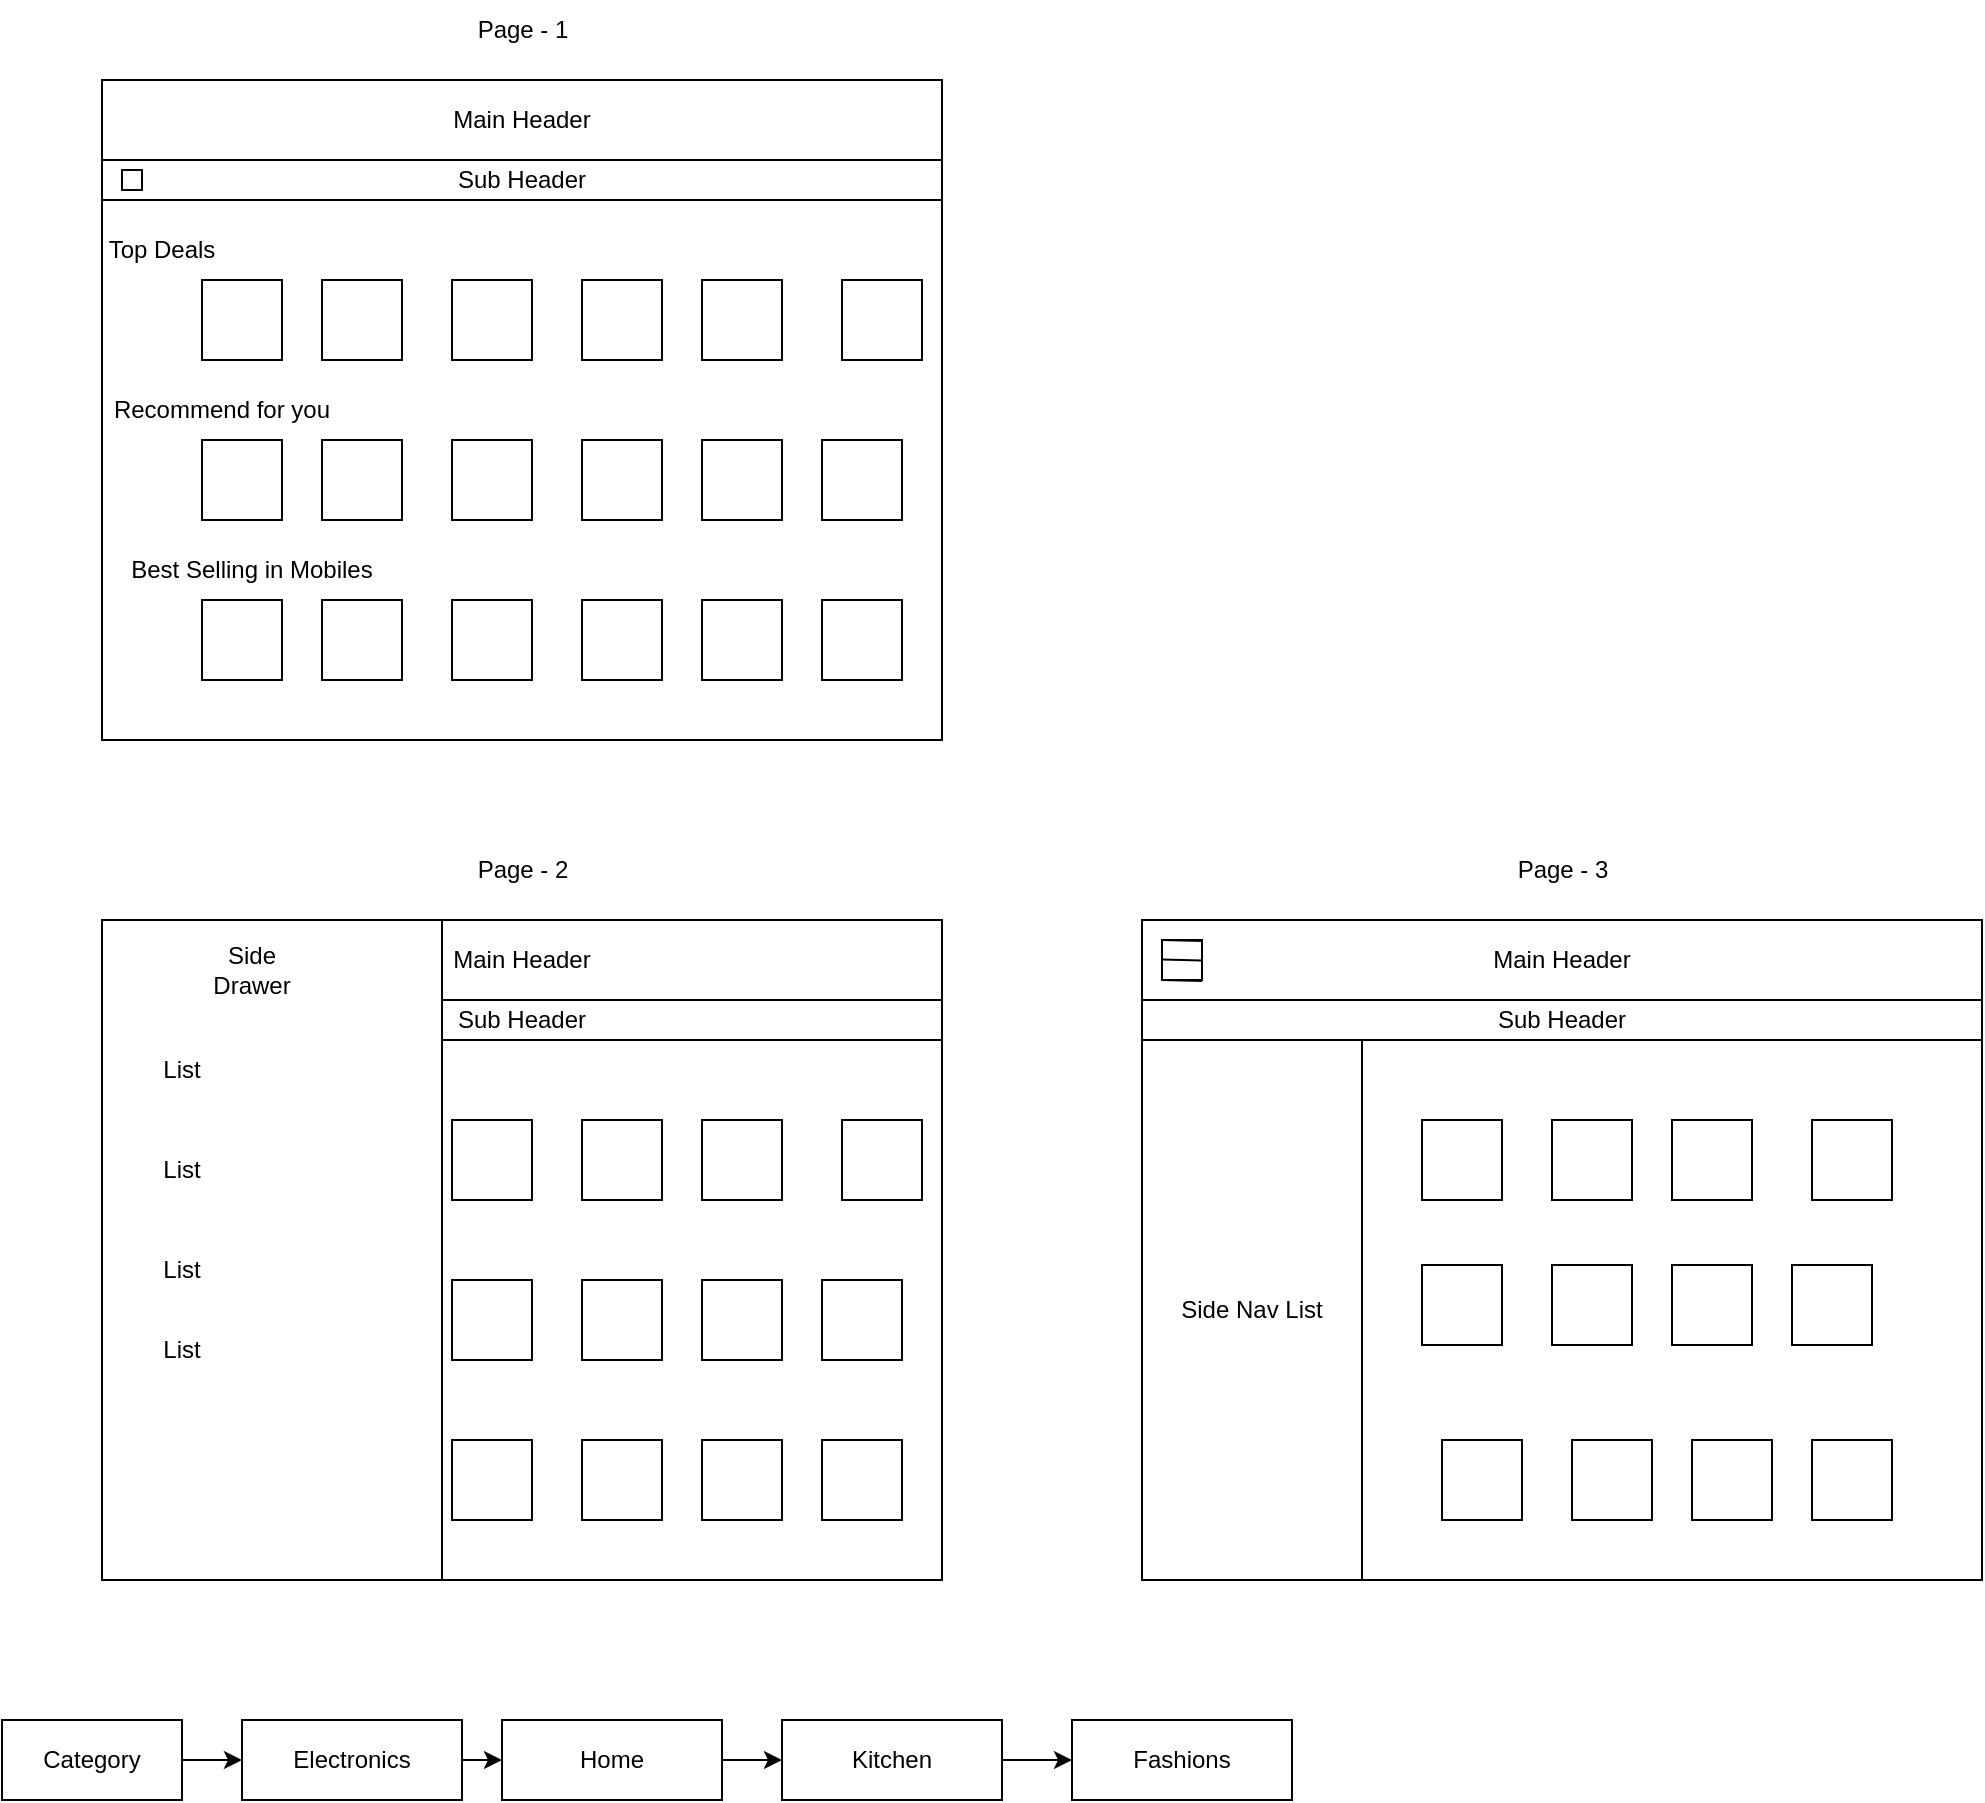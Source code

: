 <mxfile version="24.2.5" type="device">
  <diagram name="Page-1" id="jMFpXd87eeTZ9PbeJNQF">
    <mxGraphModel dx="1036" dy="606" grid="1" gridSize="10" guides="1" tooltips="1" connect="1" arrows="1" fold="1" page="1" pageScale="1" pageWidth="583" pageHeight="827" math="0" shadow="0">
      <root>
        <mxCell id="0" />
        <mxCell id="1" parent="0" />
        <mxCell id="hBS1JggLQSloE5VWETFf-1" value="" style="rounded=0;whiteSpace=wrap;html=1;fontStyle=0" parent="1" vertex="1">
          <mxGeometry x="50" y="50" width="420" height="330" as="geometry" />
        </mxCell>
        <mxCell id="hBS1JggLQSloE5VWETFf-2" value="Page - 1" style="text;html=1;align=center;verticalAlign=middle;resizable=0;points=[];autosize=1;strokeColor=none;fillColor=none;" parent="1" vertex="1">
          <mxGeometry x="225" y="10" width="70" height="30" as="geometry" />
        </mxCell>
        <mxCell id="hBS1JggLQSloE5VWETFf-3" value="Main Header" style="rounded=0;whiteSpace=wrap;html=1;" parent="1" vertex="1">
          <mxGeometry x="50" y="50" width="420" height="40" as="geometry" />
        </mxCell>
        <mxCell id="hBS1JggLQSloE5VWETFf-5" value="Sub Header" style="rounded=0;whiteSpace=wrap;html=1;" parent="1" vertex="1">
          <mxGeometry x="50" y="90" width="420" height="20" as="geometry" />
        </mxCell>
        <mxCell id="hBS1JggLQSloE5VWETFf-6" value="Top Deals" style="text;html=1;align=center;verticalAlign=middle;whiteSpace=wrap;rounded=0;" parent="1" vertex="1">
          <mxGeometry x="50" y="120" width="60" height="30" as="geometry" />
        </mxCell>
        <mxCell id="hBS1JggLQSloE5VWETFf-7" value="" style="whiteSpace=wrap;html=1;aspect=fixed;" parent="1" vertex="1">
          <mxGeometry x="100" y="150" width="40" height="40" as="geometry" />
        </mxCell>
        <mxCell id="hBS1JggLQSloE5VWETFf-8" value="" style="whiteSpace=wrap;html=1;aspect=fixed;" parent="1" vertex="1">
          <mxGeometry x="160" y="150" width="40" height="40" as="geometry" />
        </mxCell>
        <mxCell id="hBS1JggLQSloE5VWETFf-9" value="" style="whiteSpace=wrap;html=1;aspect=fixed;" parent="1" vertex="1">
          <mxGeometry x="225" y="150" width="40" height="40" as="geometry" />
        </mxCell>
        <mxCell id="hBS1JggLQSloE5VWETFf-10" value="" style="whiteSpace=wrap;html=1;aspect=fixed;" parent="1" vertex="1">
          <mxGeometry x="290" y="150" width="40" height="40" as="geometry" />
        </mxCell>
        <mxCell id="hBS1JggLQSloE5VWETFf-11" value="" style="whiteSpace=wrap;html=1;aspect=fixed;" parent="1" vertex="1">
          <mxGeometry x="420" y="150" width="40" height="40" as="geometry" />
        </mxCell>
        <mxCell id="hBS1JggLQSloE5VWETFf-12" value="" style="whiteSpace=wrap;html=1;aspect=fixed;" parent="1" vertex="1">
          <mxGeometry x="350" y="150" width="40" height="40" as="geometry" />
        </mxCell>
        <mxCell id="hBS1JggLQSloE5VWETFf-15" value="Recommend for you" style="text;html=1;align=center;verticalAlign=middle;whiteSpace=wrap;rounded=0;" parent="1" vertex="1">
          <mxGeometry x="50" y="200" width="120" height="30" as="geometry" />
        </mxCell>
        <mxCell id="hBS1JggLQSloE5VWETFf-16" value="" style="whiteSpace=wrap;html=1;aspect=fixed;" parent="1" vertex="1">
          <mxGeometry x="100" y="230" width="40" height="40" as="geometry" />
        </mxCell>
        <mxCell id="hBS1JggLQSloE5VWETFf-17" value="" style="whiteSpace=wrap;html=1;aspect=fixed;" parent="1" vertex="1">
          <mxGeometry x="160" y="230" width="40" height="40" as="geometry" />
        </mxCell>
        <mxCell id="hBS1JggLQSloE5VWETFf-18" value="" style="whiteSpace=wrap;html=1;aspect=fixed;" parent="1" vertex="1">
          <mxGeometry x="225" y="230" width="40" height="40" as="geometry" />
        </mxCell>
        <mxCell id="hBS1JggLQSloE5VWETFf-19" value="" style="whiteSpace=wrap;html=1;aspect=fixed;" parent="1" vertex="1">
          <mxGeometry x="290" y="230" width="40" height="40" as="geometry" />
        </mxCell>
        <mxCell id="hBS1JggLQSloE5VWETFf-20" value="" style="whiteSpace=wrap;html=1;aspect=fixed;" parent="1" vertex="1">
          <mxGeometry x="350" y="230" width="40" height="40" as="geometry" />
        </mxCell>
        <mxCell id="hBS1JggLQSloE5VWETFf-22" value="" style="whiteSpace=wrap;html=1;aspect=fixed;" parent="1" vertex="1">
          <mxGeometry x="410" y="230" width="40" height="40" as="geometry" />
        </mxCell>
        <mxCell id="hBS1JggLQSloE5VWETFf-24" value="Best Selling in Mobiles" style="text;html=1;align=center;verticalAlign=middle;whiteSpace=wrap;rounded=0;" parent="1" vertex="1">
          <mxGeometry x="50" y="280" width="150" height="30" as="geometry" />
        </mxCell>
        <mxCell id="hBS1JggLQSloE5VWETFf-25" value="" style="whiteSpace=wrap;html=1;aspect=fixed;" parent="1" vertex="1">
          <mxGeometry x="100" y="310" width="40" height="40" as="geometry" />
        </mxCell>
        <mxCell id="hBS1JggLQSloE5VWETFf-26" value="" style="whiteSpace=wrap;html=1;aspect=fixed;" parent="1" vertex="1">
          <mxGeometry x="160" y="310" width="40" height="40" as="geometry" />
        </mxCell>
        <mxCell id="hBS1JggLQSloE5VWETFf-27" value="" style="whiteSpace=wrap;html=1;aspect=fixed;" parent="1" vertex="1">
          <mxGeometry x="225" y="310" width="40" height="40" as="geometry" />
        </mxCell>
        <mxCell id="hBS1JggLQSloE5VWETFf-28" value="" style="whiteSpace=wrap;html=1;aspect=fixed;" parent="1" vertex="1">
          <mxGeometry x="290" y="310" width="40" height="40" as="geometry" />
        </mxCell>
        <mxCell id="hBS1JggLQSloE5VWETFf-29" value="" style="whiteSpace=wrap;html=1;aspect=fixed;" parent="1" vertex="1">
          <mxGeometry x="350" y="310" width="40" height="40" as="geometry" />
        </mxCell>
        <mxCell id="hBS1JggLQSloE5VWETFf-30" value="" style="whiteSpace=wrap;html=1;aspect=fixed;" parent="1" vertex="1">
          <mxGeometry x="410" y="310" width="40" height="40" as="geometry" />
        </mxCell>
        <mxCell id="hBS1JggLQSloE5VWETFf-39" value="" style="rounded=0;whiteSpace=wrap;html=1;fontStyle=0" parent="1" vertex="1">
          <mxGeometry x="50" y="470" width="420" height="330" as="geometry" />
        </mxCell>
        <mxCell id="hBS1JggLQSloE5VWETFf-40" value="Page - 2" style="text;html=1;align=center;verticalAlign=middle;resizable=0;points=[];autosize=1;strokeColor=none;fillColor=none;" parent="1" vertex="1">
          <mxGeometry x="225" y="430" width="70" height="30" as="geometry" />
        </mxCell>
        <mxCell id="hBS1JggLQSloE5VWETFf-41" value="Main Header" style="rounded=0;whiteSpace=wrap;html=1;" parent="1" vertex="1">
          <mxGeometry x="50" y="470" width="420" height="40" as="geometry" />
        </mxCell>
        <mxCell id="hBS1JggLQSloE5VWETFf-42" value="Sub Header" style="rounded=0;whiteSpace=wrap;html=1;" parent="1" vertex="1">
          <mxGeometry x="50" y="510" width="420" height="20" as="geometry" />
        </mxCell>
        <mxCell id="hBS1JggLQSloE5VWETFf-43" value="Top Deals" style="text;html=1;align=center;verticalAlign=middle;whiteSpace=wrap;rounded=0;" parent="1" vertex="1">
          <mxGeometry x="50" y="540" width="60" height="30" as="geometry" />
        </mxCell>
        <mxCell id="hBS1JggLQSloE5VWETFf-44" value="" style="whiteSpace=wrap;html=1;aspect=fixed;" parent="1" vertex="1">
          <mxGeometry x="100" y="570" width="40" height="40" as="geometry" />
        </mxCell>
        <mxCell id="hBS1JggLQSloE5VWETFf-45" value="" style="whiteSpace=wrap;html=1;aspect=fixed;" parent="1" vertex="1">
          <mxGeometry x="160" y="570" width="40" height="40" as="geometry" />
        </mxCell>
        <mxCell id="hBS1JggLQSloE5VWETFf-46" value="" style="whiteSpace=wrap;html=1;aspect=fixed;" parent="1" vertex="1">
          <mxGeometry x="225" y="570" width="40" height="40" as="geometry" />
        </mxCell>
        <mxCell id="hBS1JggLQSloE5VWETFf-47" value="" style="whiteSpace=wrap;html=1;aspect=fixed;" parent="1" vertex="1">
          <mxGeometry x="290" y="570" width="40" height="40" as="geometry" />
        </mxCell>
        <mxCell id="hBS1JggLQSloE5VWETFf-48" value="" style="whiteSpace=wrap;html=1;aspect=fixed;" parent="1" vertex="1">
          <mxGeometry x="420" y="570" width="40" height="40" as="geometry" />
        </mxCell>
        <mxCell id="hBS1JggLQSloE5VWETFf-49" value="" style="whiteSpace=wrap;html=1;aspect=fixed;" parent="1" vertex="1">
          <mxGeometry x="350" y="570" width="40" height="40" as="geometry" />
        </mxCell>
        <mxCell id="hBS1JggLQSloE5VWETFf-50" value="Recommend for you" style="text;html=1;align=center;verticalAlign=middle;whiteSpace=wrap;rounded=0;" parent="1" vertex="1">
          <mxGeometry x="50" y="620" width="120" height="30" as="geometry" />
        </mxCell>
        <mxCell id="hBS1JggLQSloE5VWETFf-51" value="" style="whiteSpace=wrap;html=1;aspect=fixed;" parent="1" vertex="1">
          <mxGeometry x="100" y="650" width="40" height="40" as="geometry" />
        </mxCell>
        <mxCell id="hBS1JggLQSloE5VWETFf-52" value="" style="whiteSpace=wrap;html=1;aspect=fixed;" parent="1" vertex="1">
          <mxGeometry x="160" y="650" width="40" height="40" as="geometry" />
        </mxCell>
        <mxCell id="hBS1JggLQSloE5VWETFf-53" value="" style="whiteSpace=wrap;html=1;aspect=fixed;" parent="1" vertex="1">
          <mxGeometry x="225" y="650" width="40" height="40" as="geometry" />
        </mxCell>
        <mxCell id="hBS1JggLQSloE5VWETFf-54" value="" style="whiteSpace=wrap;html=1;aspect=fixed;" parent="1" vertex="1">
          <mxGeometry x="290" y="650" width="40" height="40" as="geometry" />
        </mxCell>
        <mxCell id="hBS1JggLQSloE5VWETFf-55" value="" style="whiteSpace=wrap;html=1;aspect=fixed;" parent="1" vertex="1">
          <mxGeometry x="350" y="650" width="40" height="40" as="geometry" />
        </mxCell>
        <mxCell id="hBS1JggLQSloE5VWETFf-56" value="" style="whiteSpace=wrap;html=1;aspect=fixed;" parent="1" vertex="1">
          <mxGeometry x="410" y="650" width="40" height="40" as="geometry" />
        </mxCell>
        <mxCell id="hBS1JggLQSloE5VWETFf-57" value="Best Selling in Mobiles" style="text;html=1;align=center;verticalAlign=middle;whiteSpace=wrap;rounded=0;" parent="1" vertex="1">
          <mxGeometry x="50" y="700" width="150" height="30" as="geometry" />
        </mxCell>
        <mxCell id="hBS1JggLQSloE5VWETFf-58" value="" style="whiteSpace=wrap;html=1;aspect=fixed;" parent="1" vertex="1">
          <mxGeometry x="100" y="730" width="40" height="40" as="geometry" />
        </mxCell>
        <mxCell id="hBS1JggLQSloE5VWETFf-59" value="" style="whiteSpace=wrap;html=1;aspect=fixed;" parent="1" vertex="1">
          <mxGeometry x="160" y="730" width="40" height="40" as="geometry" />
        </mxCell>
        <mxCell id="hBS1JggLQSloE5VWETFf-60" value="" style="whiteSpace=wrap;html=1;aspect=fixed;" parent="1" vertex="1">
          <mxGeometry x="225" y="730" width="40" height="40" as="geometry" />
        </mxCell>
        <mxCell id="hBS1JggLQSloE5VWETFf-61" value="" style="whiteSpace=wrap;html=1;aspect=fixed;" parent="1" vertex="1">
          <mxGeometry x="290" y="730" width="40" height="40" as="geometry" />
        </mxCell>
        <mxCell id="hBS1JggLQSloE5VWETFf-62" value="" style="whiteSpace=wrap;html=1;aspect=fixed;" parent="1" vertex="1">
          <mxGeometry x="350" y="730" width="40" height="40" as="geometry" />
        </mxCell>
        <mxCell id="hBS1JggLQSloE5VWETFf-63" value="" style="whiteSpace=wrap;html=1;aspect=fixed;" parent="1" vertex="1">
          <mxGeometry x="410" y="730" width="40" height="40" as="geometry" />
        </mxCell>
        <mxCell id="hBS1JggLQSloE5VWETFf-64" value="" style="whiteSpace=wrap;html=1;aspect=fixed;" parent="1" vertex="1">
          <mxGeometry x="60" y="480" width="20" height="20" as="geometry" />
        </mxCell>
        <mxCell id="hBS1JggLQSloE5VWETFf-65" value="" style="endArrow=none;html=1;rounded=0;" parent="1" edge="1">
          <mxGeometry width="50" height="50" relative="1" as="geometry">
            <mxPoint x="60" y="489.75" as="sourcePoint" />
            <mxPoint x="80" y="490.25" as="targetPoint" />
          </mxGeometry>
        </mxCell>
        <mxCell id="hBS1JggLQSloE5VWETFf-66" value="" style="endArrow=none;html=1;rounded=0;" parent="1" edge="1">
          <mxGeometry width="50" height="50" relative="1" as="geometry">
            <mxPoint x="60" y="480" as="sourcePoint" />
            <mxPoint x="80" y="480.5" as="targetPoint" />
          </mxGeometry>
        </mxCell>
        <mxCell id="hBS1JggLQSloE5VWETFf-67" value="" style="endArrow=none;html=1;rounded=0;" parent="1" edge="1">
          <mxGeometry width="50" height="50" relative="1" as="geometry">
            <mxPoint x="60" y="500" as="sourcePoint" />
            <mxPoint x="80" y="500.5" as="targetPoint" />
          </mxGeometry>
        </mxCell>
        <mxCell id="hBS1JggLQSloE5VWETFf-68" value="" style="rounded=0;whiteSpace=wrap;html=1;" parent="1" vertex="1">
          <mxGeometry x="50" y="470" width="170" height="330" as="geometry" />
        </mxCell>
        <mxCell id="hBS1JggLQSloE5VWETFf-69" value="Side Drawer" style="text;html=1;align=center;verticalAlign=middle;whiteSpace=wrap;rounded=0;" parent="1" vertex="1">
          <mxGeometry x="95" y="480" width="60" height="30" as="geometry" />
        </mxCell>
        <mxCell id="hBS1JggLQSloE5VWETFf-70" value="List" style="text;html=1;align=center;verticalAlign=middle;whiteSpace=wrap;rounded=0;" parent="1" vertex="1">
          <mxGeometry x="60" y="530" width="60" height="30" as="geometry" />
        </mxCell>
        <mxCell id="hBS1JggLQSloE5VWETFf-71" value="List" style="text;html=1;align=center;verticalAlign=middle;whiteSpace=wrap;rounded=0;" parent="1" vertex="1">
          <mxGeometry x="60" y="580" width="60" height="30" as="geometry" />
        </mxCell>
        <mxCell id="hBS1JggLQSloE5VWETFf-72" value="List" style="text;html=1;align=center;verticalAlign=middle;whiteSpace=wrap;rounded=0;" parent="1" vertex="1">
          <mxGeometry x="60" y="630" width="60" height="30" as="geometry" />
        </mxCell>
        <mxCell id="hBS1JggLQSloE5VWETFf-73" value="List" style="text;html=1;align=center;verticalAlign=middle;whiteSpace=wrap;rounded=0;" parent="1" vertex="1">
          <mxGeometry x="60" y="670" width="60" height="30" as="geometry" />
        </mxCell>
        <mxCell id="hBS1JggLQSloE5VWETFf-74" value="" style="rounded=0;whiteSpace=wrap;html=1;" parent="1" vertex="1">
          <mxGeometry x="60" y="95" width="10" height="10" as="geometry" />
        </mxCell>
        <mxCell id="hBS1JggLQSloE5VWETFf-77" value="" style="edgeStyle=orthogonalEdgeStyle;rounded=0;orthogonalLoop=1;jettySize=auto;html=1;entryX=0;entryY=0.5;entryDx=0;entryDy=0;" parent="1" source="hBS1JggLQSloE5VWETFf-75" target="hBS1JggLQSloE5VWETFf-76" edge="1">
          <mxGeometry relative="1" as="geometry">
            <mxPoint x="160" y="890" as="targetPoint" />
            <Array as="points" />
          </mxGeometry>
        </mxCell>
        <mxCell id="hBS1JggLQSloE5VWETFf-75" value="Category" style="rounded=0;whiteSpace=wrap;html=1;" parent="1" vertex="1">
          <mxGeometry y="870" width="90" height="40" as="geometry" />
        </mxCell>
        <mxCell id="hBS1JggLQSloE5VWETFf-79" value="" style="edgeStyle=orthogonalEdgeStyle;rounded=0;orthogonalLoop=1;jettySize=auto;html=1;" parent="1" source="hBS1JggLQSloE5VWETFf-76" edge="1">
          <mxGeometry relative="1" as="geometry">
            <mxPoint x="250" y="890" as="targetPoint" />
          </mxGeometry>
        </mxCell>
        <mxCell id="hBS1JggLQSloE5VWETFf-76" value="Electronics" style="rounded=0;whiteSpace=wrap;html=1;" parent="1" vertex="1">
          <mxGeometry x="120" y="870" width="110" height="40" as="geometry" />
        </mxCell>
        <mxCell id="hBS1JggLQSloE5VWETFf-83" value="" style="edgeStyle=orthogonalEdgeStyle;rounded=0;orthogonalLoop=1;jettySize=auto;html=1;" parent="1" source="hBS1JggLQSloE5VWETFf-80" target="hBS1JggLQSloE5VWETFf-82" edge="1">
          <mxGeometry relative="1" as="geometry" />
        </mxCell>
        <mxCell id="hBS1JggLQSloE5VWETFf-80" value="Home" style="rounded=0;whiteSpace=wrap;html=1;" parent="1" vertex="1">
          <mxGeometry x="250" y="870" width="110" height="40" as="geometry" />
        </mxCell>
        <mxCell id="UN7RTG9aEvenUMAXGBqV-2" value="" style="edgeStyle=orthogonalEdgeStyle;rounded=0;orthogonalLoop=1;jettySize=auto;html=1;" edge="1" parent="1" source="hBS1JggLQSloE5VWETFf-82" target="UN7RTG9aEvenUMAXGBqV-1">
          <mxGeometry relative="1" as="geometry" />
        </mxCell>
        <mxCell id="hBS1JggLQSloE5VWETFf-82" value="Kitchen" style="rounded=0;whiteSpace=wrap;html=1;" parent="1" vertex="1">
          <mxGeometry x="390" y="870" width="110" height="40" as="geometry" />
        </mxCell>
        <mxCell id="hBS1JggLQSloE5VWETFf-85" value="" style="rounded=0;whiteSpace=wrap;html=1;fontStyle=0" parent="1" vertex="1">
          <mxGeometry x="570" y="470" width="420" height="330" as="geometry" />
        </mxCell>
        <mxCell id="hBS1JggLQSloE5VWETFf-86" value="Page - 3" style="text;html=1;align=center;verticalAlign=middle;resizable=0;points=[];autosize=1;strokeColor=none;fillColor=none;" parent="1" vertex="1">
          <mxGeometry x="745" y="430" width="70" height="30" as="geometry" />
        </mxCell>
        <mxCell id="hBS1JggLQSloE5VWETFf-87" value="Main Header" style="rounded=0;whiteSpace=wrap;html=1;" parent="1" vertex="1">
          <mxGeometry x="570" y="470" width="420" height="40" as="geometry" />
        </mxCell>
        <mxCell id="hBS1JggLQSloE5VWETFf-88" value="Sub Header" style="rounded=0;whiteSpace=wrap;html=1;" parent="1" vertex="1">
          <mxGeometry x="570" y="510" width="420" height="20" as="geometry" />
        </mxCell>
        <mxCell id="hBS1JggLQSloE5VWETFf-92" value="" style="whiteSpace=wrap;html=1;aspect=fixed;" parent="1" vertex="1">
          <mxGeometry x="710" y="570" width="40" height="40" as="geometry" />
        </mxCell>
        <mxCell id="hBS1JggLQSloE5VWETFf-93" value="" style="whiteSpace=wrap;html=1;aspect=fixed;" parent="1" vertex="1">
          <mxGeometry x="775" y="570" width="40" height="40" as="geometry" />
        </mxCell>
        <mxCell id="hBS1JggLQSloE5VWETFf-94" value="" style="whiteSpace=wrap;html=1;aspect=fixed;" parent="1" vertex="1">
          <mxGeometry x="905" y="570" width="40" height="40" as="geometry" />
        </mxCell>
        <mxCell id="hBS1JggLQSloE5VWETFf-95" value="" style="whiteSpace=wrap;html=1;aspect=fixed;" parent="1" vertex="1">
          <mxGeometry x="835" y="570" width="40" height="40" as="geometry" />
        </mxCell>
        <mxCell id="hBS1JggLQSloE5VWETFf-99" value="" style="whiteSpace=wrap;html=1;aspect=fixed;" parent="1" vertex="1">
          <mxGeometry x="710" y="642.5" width="40" height="40" as="geometry" />
        </mxCell>
        <mxCell id="hBS1JggLQSloE5VWETFf-100" value="" style="whiteSpace=wrap;html=1;aspect=fixed;" parent="1" vertex="1">
          <mxGeometry x="775" y="642.5" width="40" height="40" as="geometry" />
        </mxCell>
        <mxCell id="hBS1JggLQSloE5VWETFf-101" value="" style="whiteSpace=wrap;html=1;aspect=fixed;" parent="1" vertex="1">
          <mxGeometry x="835" y="642.5" width="40" height="40" as="geometry" />
        </mxCell>
        <mxCell id="hBS1JggLQSloE5VWETFf-102" value="" style="whiteSpace=wrap;html=1;aspect=fixed;" parent="1" vertex="1">
          <mxGeometry x="895" y="642.5" width="40" height="40" as="geometry" />
        </mxCell>
        <mxCell id="hBS1JggLQSloE5VWETFf-106" value="" style="whiteSpace=wrap;html=1;aspect=fixed;" parent="1" vertex="1">
          <mxGeometry x="720" y="730" width="40" height="40" as="geometry" />
        </mxCell>
        <mxCell id="hBS1JggLQSloE5VWETFf-107" value="" style="whiteSpace=wrap;html=1;aspect=fixed;" parent="1" vertex="1">
          <mxGeometry x="785" y="730" width="40" height="40" as="geometry" />
        </mxCell>
        <mxCell id="hBS1JggLQSloE5VWETFf-108" value="" style="whiteSpace=wrap;html=1;aspect=fixed;" parent="1" vertex="1">
          <mxGeometry x="845" y="730" width="40" height="40" as="geometry" />
        </mxCell>
        <mxCell id="hBS1JggLQSloE5VWETFf-109" value="" style="whiteSpace=wrap;html=1;aspect=fixed;" parent="1" vertex="1">
          <mxGeometry x="905" y="730" width="40" height="40" as="geometry" />
        </mxCell>
        <mxCell id="hBS1JggLQSloE5VWETFf-110" value="" style="whiteSpace=wrap;html=1;aspect=fixed;" parent="1" vertex="1">
          <mxGeometry x="580" y="480" width="20" height="20" as="geometry" />
        </mxCell>
        <mxCell id="hBS1JggLQSloE5VWETFf-111" value="" style="endArrow=none;html=1;rounded=0;" parent="1" edge="1">
          <mxGeometry width="50" height="50" relative="1" as="geometry">
            <mxPoint x="580" y="489.75" as="sourcePoint" />
            <mxPoint x="600" y="490.25" as="targetPoint" />
          </mxGeometry>
        </mxCell>
        <mxCell id="hBS1JggLQSloE5VWETFf-112" value="" style="endArrow=none;html=1;rounded=0;" parent="1" edge="1">
          <mxGeometry width="50" height="50" relative="1" as="geometry">
            <mxPoint x="580" y="480" as="sourcePoint" />
            <mxPoint x="600" y="480.5" as="targetPoint" />
          </mxGeometry>
        </mxCell>
        <mxCell id="hBS1JggLQSloE5VWETFf-113" value="" style="endArrow=none;html=1;rounded=0;" parent="1" edge="1">
          <mxGeometry width="50" height="50" relative="1" as="geometry">
            <mxPoint x="580" y="500" as="sourcePoint" />
            <mxPoint x="600" y="500.5" as="targetPoint" />
          </mxGeometry>
        </mxCell>
        <mxCell id="hBS1JggLQSloE5VWETFf-190" value="Side Nav List" style="rounded=0;whiteSpace=wrap;html=1;" parent="1" vertex="1">
          <mxGeometry x="570" y="530" width="110" height="270" as="geometry" />
        </mxCell>
        <mxCell id="UN7RTG9aEvenUMAXGBqV-1" value="Fashions" style="rounded=0;whiteSpace=wrap;html=1;" vertex="1" parent="1">
          <mxGeometry x="535" y="870" width="110" height="40" as="geometry" />
        </mxCell>
      </root>
    </mxGraphModel>
  </diagram>
</mxfile>
